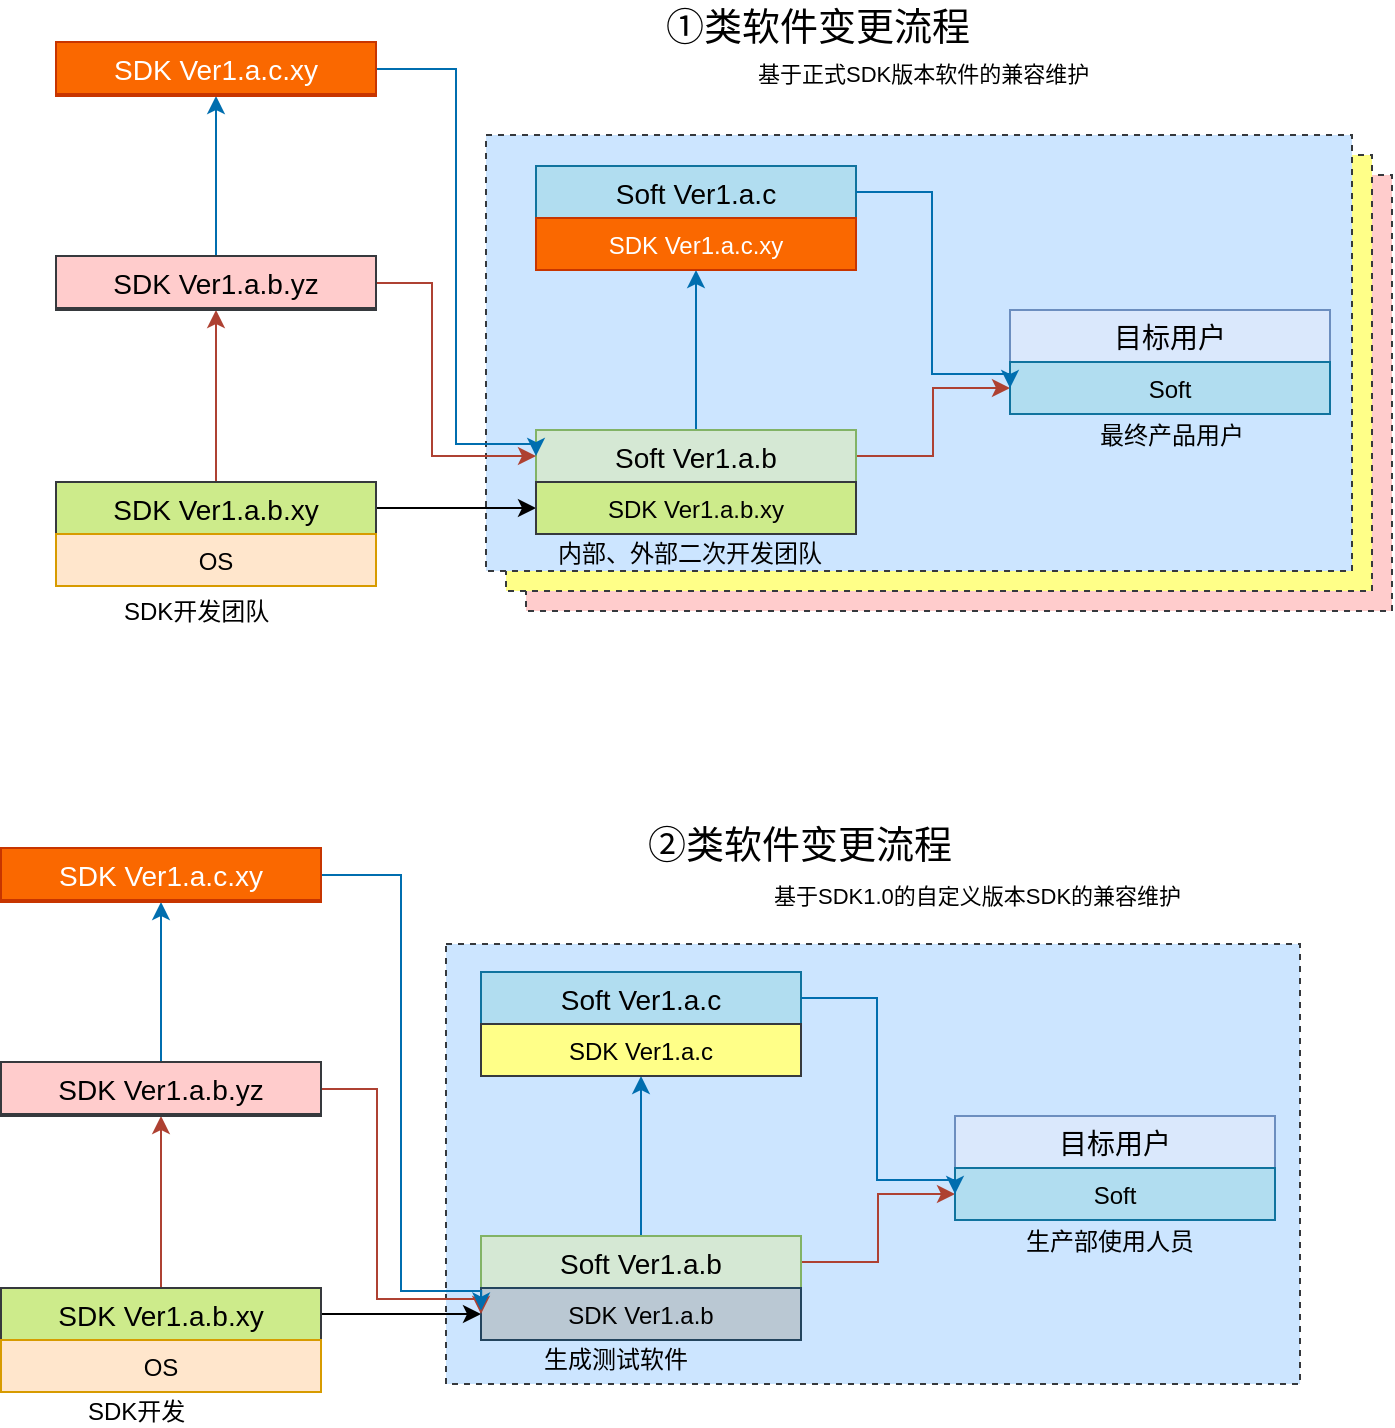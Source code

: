 <mxfile version="10.7.9" type="github"><diagram id="zvuAO9ksfxbcKZcyymv2" name="Page-1"><mxGraphModel dx="1361" dy="89" grid="0" gridSize="10" guides="1" tooltips="1" connect="1" arrows="1" fold="1" page="0" pageScale="1" pageWidth="827" pageHeight="1169" math="0" shadow="0"><root><mxCell id="0"/><mxCell id="1" parent="0"/><mxCell id="PGY1UrgTnMR5NRiZohNy-1" value="" style="rounded=0;whiteSpace=wrap;html=1;fontSize=19;align=center;dashed=1;fillColor=#ffcccc;strokeColor=#36393d;" vertex="1" parent="1"><mxGeometry x="-102" y="531.5" width="433" height="218" as="geometry"/></mxCell><mxCell id="PGY1UrgTnMR5NRiZohNy-2" value="" style="rounded=0;whiteSpace=wrap;html=1;fontSize=19;align=center;dashed=1;fillColor=#ffff88;strokeColor=#36393d;" vertex="1" parent="1"><mxGeometry x="-112" y="521.5" width="433" height="218" as="geometry"/></mxCell><mxCell id="PGY1UrgTnMR5NRiZohNy-3" value="" style="rounded=0;whiteSpace=wrap;html=1;fontSize=19;align=center;dashed=1;fillColor=#cce5ff;strokeColor=#36393d;" vertex="1" parent="1"><mxGeometry x="-122" y="511.5" width="433" height="218" as="geometry"/></mxCell><mxCell id="PGY1UrgTnMR5NRiZohNy-4" value="" style="rounded=0;whiteSpace=wrap;html=1;fontSize=19;align=center;dashed=1;fillColor=#cce5ff;strokeColor=#36393d;" vertex="1" parent="1"><mxGeometry x="-142" y="916" width="427" height="220" as="geometry"/></mxCell><mxCell id="PGY1UrgTnMR5NRiZohNy-5" style="edgeStyle=orthogonalEdgeStyle;rounded=0;orthogonalLoop=1;jettySize=auto;html=1;exitX=1;exitY=0.25;exitDx=0;exitDy=0;entryX=0;entryY=0.5;entryDx=0;entryDy=0;" edge="1" parent="1" source="PGY1UrgTnMR5NRiZohNy-7" target="PGY1UrgTnMR5NRiZohNy-11"><mxGeometry relative="1" as="geometry"/></mxCell><mxCell id="PGY1UrgTnMR5NRiZohNy-6" value="" style="edgeStyle=orthogonalEdgeStyle;rounded=0;orthogonalLoop=1;jettySize=auto;html=1;fillColor=#fad9d5;strokeColor=#ae4132;" edge="1" parent="1" source="PGY1UrgTnMR5NRiZohNy-7" target="PGY1UrgTnMR5NRiZohNy-19"><mxGeometry relative="1" as="geometry"/></mxCell><mxCell id="PGY1UrgTnMR5NRiZohNy-7" value="SDK Ver1.a.b.xy" style="swimlane;fontStyle=0;childLayout=stackLayout;horizontal=1;startSize=26;fillColor=#cdeb8b;horizontalStack=0;resizeParent=1;resizeParentMax=0;resizeLast=0;collapsible=1;marginBottom=0;swimlaneFillColor=#ffffff;align=center;fontSize=14;strokeColor=#36393d;" vertex="1" parent="1"><mxGeometry x="-337" y="685" width="160" height="52" as="geometry"/></mxCell><mxCell id="PGY1UrgTnMR5NRiZohNy-8" style="edgeStyle=orthogonalEdgeStyle;rounded=0;orthogonalLoop=1;jettySize=auto;html=1;exitX=1;exitY=0.25;exitDx=0;exitDy=0;fillColor=#fad9d5;strokeColor=#ae4132;" edge="1" parent="1" source="PGY1UrgTnMR5NRiZohNy-10" target="PGY1UrgTnMR5NRiZohNy-24"><mxGeometry relative="1" as="geometry"/></mxCell><mxCell id="PGY1UrgTnMR5NRiZohNy-9" value="" style="edgeStyle=orthogonalEdgeStyle;rounded=0;orthogonalLoop=1;jettySize=auto;html=1;fontSize=19;fillColor=#1ba1e2;strokeColor=#006EAF;" edge="1" parent="1" source="PGY1UrgTnMR5NRiZohNy-10" target="PGY1UrgTnMR5NRiZohNy-12"><mxGeometry relative="1" as="geometry"/></mxCell><mxCell id="PGY1UrgTnMR5NRiZohNy-10" value="Soft Ver1.a.b" style="swimlane;fontStyle=0;childLayout=stackLayout;horizontal=1;startSize=26;fillColor=#d5e8d4;horizontalStack=0;resizeParent=1;resizeParentMax=0;resizeLast=0;collapsible=1;marginBottom=0;swimlaneFillColor=#ffffff;align=center;fontSize=14;strokeColor=#82b366;" vertex="1" parent="1"><mxGeometry x="-97" y="659" width="160" height="52" as="geometry"/></mxCell><mxCell id="PGY1UrgTnMR5NRiZohNy-11" value="SDK Ver1.a.b.xy" style="text;strokeColor=#36393d;fillColor=#cdeb8b;spacingLeft=4;spacingRight=4;overflow=hidden;rotatable=0;points=[[0,0.5],[1,0.5]];portConstraint=eastwest;fontSize=12;align=center;" vertex="1" parent="PGY1UrgTnMR5NRiZohNy-10"><mxGeometry y="26" width="160" height="26" as="geometry"/></mxCell><mxCell id="PGY1UrgTnMR5NRiZohNy-12" value="Soft Ver1.a.c" style="swimlane;fontStyle=0;childLayout=stackLayout;horizontal=1;startSize=26;fillColor=#b1ddf0;horizontalStack=0;resizeParent=1;resizeParentMax=0;resizeLast=0;collapsible=1;marginBottom=0;swimlaneFillColor=#ffffff;align=center;fontSize=14;strokeColor=#10739e;" vertex="1" parent="1"><mxGeometry x="-97" y="527" width="160" height="52" as="geometry"/></mxCell><mxCell id="PGY1UrgTnMR5NRiZohNy-13" value="SDK Ver1.a.c.xy" style="text;strokeColor=#C73500;fillColor=#fa6800;spacingLeft=4;spacingRight=4;overflow=hidden;rotatable=0;points=[[0,0.5],[1,0.5]];portConstraint=eastwest;fontSize=12;align=center;fontColor=#ffffff;" vertex="1" parent="PGY1UrgTnMR5NRiZohNy-12"><mxGeometry y="26" width="160" height="26" as="geometry"/></mxCell><mxCell id="PGY1UrgTnMR5NRiZohNy-14" value="SDK开发团队" style="text;html=1;resizable=0;points=[];autosize=1;align=left;verticalAlign=top;spacingTop=-4;" vertex="1" parent="1"><mxGeometry x="-305.5" y="739.5" width="83" height="14" as="geometry"/></mxCell><mxCell id="PGY1UrgTnMR5NRiZohNy-15" value="最终产品用户" style="text;html=1;resizable=0;points=[];autosize=1;align=left;verticalAlign=top;spacingTop=-4;" vertex="1" parent="1"><mxGeometry x="182.5" y="652" width="82" height="14" as="geometry"/></mxCell><mxCell id="PGY1UrgTnMR5NRiZohNy-16" value="内部、外部二次开发团队" style="text;html=1;resizable=0;points=[];autosize=1;align=left;verticalAlign=top;spacingTop=-4;" vertex="1" parent="1"><mxGeometry x="-88" y="711" width="142" height="14" as="geometry"/></mxCell><mxCell id="PGY1UrgTnMR5NRiZohNy-17" style="edgeStyle=orthogonalEdgeStyle;rounded=0;orthogonalLoop=1;jettySize=auto;html=1;exitX=1;exitY=0.5;exitDx=0;exitDy=0;entryX=0;entryY=0.25;entryDx=0;entryDy=0;fillColor=#fad9d5;strokeColor=#ae4132;" edge="1" parent="1" source="PGY1UrgTnMR5NRiZohNy-19" target="PGY1UrgTnMR5NRiZohNy-10"><mxGeometry relative="1" as="geometry"><mxPoint x="-103.667" y="585.167" as="targetPoint"/><Array as="points"><mxPoint x="-149" y="586"/><mxPoint x="-149" y="672"/></Array></mxGeometry></mxCell><mxCell id="PGY1UrgTnMR5NRiZohNy-18" value="" style="edgeStyle=orthogonalEdgeStyle;rounded=0;orthogonalLoop=1;jettySize=auto;html=1;fontSize=19;fillColor=#1ba1e2;strokeColor=#006EAF;" edge="1" parent="1" source="PGY1UrgTnMR5NRiZohNy-19" target="PGY1UrgTnMR5NRiZohNy-21"><mxGeometry relative="1" as="geometry"/></mxCell><mxCell id="PGY1UrgTnMR5NRiZohNy-19" value="SDK Ver1.a.b.yz" style="swimlane;fontStyle=0;childLayout=stackLayout;horizontal=1;startSize=26;fillColor=#ffcccc;horizontalStack=0;resizeParent=1;resizeParentMax=0;resizeLast=0;collapsible=1;marginBottom=0;swimlaneFillColor=#ffffff;align=center;fontSize=14;strokeColor=#36393d;" vertex="1" parent="1"><mxGeometry x="-337" y="572" width="160" height="27" as="geometry"/></mxCell><mxCell id="PGY1UrgTnMR5NRiZohNy-20" value="" style="edgeStyle=orthogonalEdgeStyle;rounded=0;orthogonalLoop=1;jettySize=auto;html=1;fontSize=19;entryX=0;entryY=0.25;entryDx=0;entryDy=0;fillColor=#1ba1e2;strokeColor=#006EAF;" edge="1" parent="1" source="PGY1UrgTnMR5NRiZohNy-21" target="PGY1UrgTnMR5NRiZohNy-10"><mxGeometry relative="1" as="geometry"><mxPoint x="-97" y="478.5" as="targetPoint"/><Array as="points"><mxPoint x="-137" y="478"/><mxPoint x="-137" y="666"/><mxPoint x="-97" y="666"/></Array></mxGeometry></mxCell><mxCell id="PGY1UrgTnMR5NRiZohNy-21" value="SDK Ver1.a.c.xy" style="swimlane;fontStyle=0;childLayout=stackLayout;horizontal=1;startSize=26;fillColor=#fa6800;horizontalStack=0;resizeParent=1;resizeParentMax=0;resizeLast=0;collapsible=1;marginBottom=0;swimlaneFillColor=#ffffff;align=center;fontSize=14;strokeColor=#C73500;fontColor=#ffffff;" vertex="1" parent="1"><mxGeometry x="-337" y="465" width="160" height="27" as="geometry"/></mxCell><mxCell id="PGY1UrgTnMR5NRiZohNy-22" value="OS" style="text;strokeColor=#d79b00;fillColor=#ffe6cc;spacingLeft=4;spacingRight=4;overflow=hidden;rotatable=0;points=[[0,0.5],[1,0.5]];portConstraint=eastwest;fontSize=12;align=center;" vertex="1" parent="1"><mxGeometry x="-337" y="711" width="160" height="26" as="geometry"/></mxCell><mxCell id="PGY1UrgTnMR5NRiZohNy-23" value="目标用户" style="swimlane;fontStyle=0;childLayout=stackLayout;horizontal=1;startSize=26;fillColor=#dae8fc;horizontalStack=0;resizeParent=1;resizeParentMax=0;resizeLast=0;collapsible=1;marginBottom=0;swimlaneFillColor=#ffffff;align=center;fontSize=14;strokeColor=#6c8ebf;" vertex="1" parent="1"><mxGeometry x="140" y="599" width="160" height="52" as="geometry"/></mxCell><mxCell id="PGY1UrgTnMR5NRiZohNy-24" value="Soft" style="text;strokeColor=#10739e;fillColor=#b1ddf0;spacingLeft=4;spacingRight=4;overflow=hidden;rotatable=0;points=[[0,0.5],[1,0.5]];portConstraint=eastwest;fontSize=12;align=center;" vertex="1" parent="PGY1UrgTnMR5NRiZohNy-23"><mxGeometry y="26" width="160" height="26" as="geometry"/></mxCell><mxCell id="PGY1UrgTnMR5NRiZohNy-25" value="①类软件变更流程" style="text;html=1;resizable=0;points=[];autosize=1;align=left;verticalAlign=top;spacingTop=-4;fontSize=19;" vertex="1" parent="1"><mxGeometry x="-34" y="444" width="162" height="23" as="geometry"/></mxCell><mxCell id="PGY1UrgTnMR5NRiZohNy-26" style="edgeStyle=orthogonalEdgeStyle;rounded=0;orthogonalLoop=1;jettySize=auto;html=1;exitX=1;exitY=0.25;exitDx=0;exitDy=0;fontSize=19;fillColor=#1ba1e2;strokeColor=#006EAF;entryX=0;entryY=0.5;entryDx=0;entryDy=0;" edge="1" parent="1" source="PGY1UrgTnMR5NRiZohNy-12" target="PGY1UrgTnMR5NRiZohNy-24"><mxGeometry relative="1" as="geometry"><Array as="points"><mxPoint x="101" y="540"/><mxPoint x="101" y="631"/><mxPoint x="140" y="631"/></Array></mxGeometry></mxCell><mxCell id="PGY1UrgTnMR5NRiZohNy-27" style="edgeStyle=orthogonalEdgeStyle;rounded=0;orthogonalLoop=1;jettySize=auto;html=1;exitX=1;exitY=0.25;exitDx=0;exitDy=0;entryX=0;entryY=0.5;entryDx=0;entryDy=0;" edge="1" parent="1" source="PGY1UrgTnMR5NRiZohNy-29" target="PGY1UrgTnMR5NRiZohNy-33"><mxGeometry relative="1" as="geometry"/></mxCell><mxCell id="PGY1UrgTnMR5NRiZohNy-28" value="" style="edgeStyle=orthogonalEdgeStyle;rounded=0;orthogonalLoop=1;jettySize=auto;html=1;fillColor=#fad9d5;strokeColor=#ae4132;" edge="1" parent="1" source="PGY1UrgTnMR5NRiZohNy-29" target="PGY1UrgTnMR5NRiZohNy-40"><mxGeometry relative="1" as="geometry"/></mxCell><mxCell id="PGY1UrgTnMR5NRiZohNy-29" value="SDK Ver1.a.b.xy" style="swimlane;fontStyle=0;childLayout=stackLayout;horizontal=1;startSize=26;fillColor=#cdeb8b;horizontalStack=0;resizeParent=1;resizeParentMax=0;resizeLast=0;collapsible=1;marginBottom=0;swimlaneFillColor=#ffffff;align=center;fontSize=14;strokeColor=#36393d;" vertex="1" parent="1"><mxGeometry x="-364.5" y="1088" width="160" height="52" as="geometry"/></mxCell><mxCell id="PGY1UrgTnMR5NRiZohNy-30" style="edgeStyle=orthogonalEdgeStyle;rounded=0;orthogonalLoop=1;jettySize=auto;html=1;exitX=1;exitY=0.25;exitDx=0;exitDy=0;fillColor=#fad9d5;strokeColor=#ae4132;" edge="1" parent="1" source="PGY1UrgTnMR5NRiZohNy-32" target="PGY1UrgTnMR5NRiZohNy-45"><mxGeometry relative="1" as="geometry"/></mxCell><mxCell id="PGY1UrgTnMR5NRiZohNy-31" value="" style="edgeStyle=orthogonalEdgeStyle;rounded=0;orthogonalLoop=1;jettySize=auto;html=1;fontSize=19;fillColor=#1ba1e2;strokeColor=#006EAF;" edge="1" parent="1" source="PGY1UrgTnMR5NRiZohNy-32" target="PGY1UrgTnMR5NRiZohNy-34"><mxGeometry relative="1" as="geometry"/></mxCell><mxCell id="PGY1UrgTnMR5NRiZohNy-32" value="Soft Ver1.a.b" style="swimlane;fontStyle=0;childLayout=stackLayout;horizontal=1;startSize=26;fillColor=#d5e8d4;horizontalStack=0;resizeParent=1;resizeParentMax=0;resizeLast=0;collapsible=1;marginBottom=0;swimlaneFillColor=#ffffff;align=center;fontSize=14;strokeColor=#82b366;" vertex="1" parent="1"><mxGeometry x="-124.5" y="1062" width="160" height="52" as="geometry"/></mxCell><mxCell id="PGY1UrgTnMR5NRiZohNy-33" value="SDK Ver1.a.b" style="text;strokeColor=#23445d;fillColor=#bac8d3;spacingLeft=4;spacingRight=4;overflow=hidden;rotatable=0;points=[[0,0.5],[1,0.5]];portConstraint=eastwest;fontSize=12;align=center;" vertex="1" parent="PGY1UrgTnMR5NRiZohNy-32"><mxGeometry y="26" width="160" height="26" as="geometry"/></mxCell><mxCell id="PGY1UrgTnMR5NRiZohNy-34" value="Soft Ver1.a.c" style="swimlane;fontStyle=0;childLayout=stackLayout;horizontal=1;startSize=26;fillColor=#b1ddf0;horizontalStack=0;resizeParent=1;resizeParentMax=0;resizeLast=0;collapsible=1;marginBottom=0;swimlaneFillColor=#ffffff;align=center;fontSize=14;strokeColor=#10739e;" vertex="1" parent="1"><mxGeometry x="-124.5" y="930" width="160" height="52" as="geometry"/></mxCell><mxCell id="PGY1UrgTnMR5NRiZohNy-35" value="SDK Ver1.a.c" style="text;strokeColor=#36393d;fillColor=#ffff88;spacingLeft=4;spacingRight=4;overflow=hidden;rotatable=0;points=[[0,0.5],[1,0.5]];portConstraint=eastwest;fontSize=12;align=center;" vertex="1" parent="PGY1UrgTnMR5NRiZohNy-34"><mxGeometry y="26" width="160" height="26" as="geometry"/></mxCell><mxCell id="PGY1UrgTnMR5NRiZohNy-36" value="生产部使用人员" style="text;html=1;resizable=0;points=[];autosize=1;align=left;verticalAlign=top;spacingTop=-4;" vertex="1" parent="1"><mxGeometry x="145.5" y="1055" width="94" height="14" as="geometry"/></mxCell><mxCell id="PGY1UrgTnMR5NRiZohNy-37" value="生成测试软件" style="text;html=1;resizable=0;points=[];autosize=1;align=left;verticalAlign=top;spacingTop=-4;" vertex="1" parent="1"><mxGeometry x="-95.5" y="1114" width="82" height="14" as="geometry"/></mxCell><mxCell id="PGY1UrgTnMR5NRiZohNy-38" style="edgeStyle=orthogonalEdgeStyle;rounded=0;orthogonalLoop=1;jettySize=auto;html=1;exitX=1;exitY=0.5;exitDx=0;exitDy=0;entryX=0;entryY=0.5;entryDx=0;entryDy=0;fillColor=#fad9d5;strokeColor=#ae4132;" edge="1" parent="1" source="PGY1UrgTnMR5NRiZohNy-40" target="PGY1UrgTnMR5NRiZohNy-33"><mxGeometry relative="1" as="geometry"><mxPoint x="-131.167" y="988.167" as="targetPoint"/><Array as="points"><mxPoint x="-176.5" y="988.5"/><mxPoint x="-176.5" y="1093.5"/><mxPoint x="-124.5" y="1093.5"/></Array></mxGeometry></mxCell><mxCell id="PGY1UrgTnMR5NRiZohNy-39" value="" style="edgeStyle=orthogonalEdgeStyle;rounded=0;orthogonalLoop=1;jettySize=auto;html=1;fontSize=19;fillColor=#1ba1e2;strokeColor=#006EAF;" edge="1" parent="1" source="PGY1UrgTnMR5NRiZohNy-40" target="PGY1UrgTnMR5NRiZohNy-42"><mxGeometry relative="1" as="geometry"/></mxCell><mxCell id="PGY1UrgTnMR5NRiZohNy-40" value="SDK Ver1.a.b.yz" style="swimlane;fontStyle=0;childLayout=stackLayout;horizontal=1;startSize=26;fillColor=#ffcccc;horizontalStack=0;resizeParent=1;resizeParentMax=0;resizeLast=0;collapsible=1;marginBottom=0;swimlaneFillColor=#ffffff;align=center;fontSize=14;strokeColor=#36393d;" vertex="1" parent="1"><mxGeometry x="-364.5" y="975" width="160" height="27" as="geometry"/></mxCell><mxCell id="PGY1UrgTnMR5NRiZohNy-41" value="" style="edgeStyle=orthogonalEdgeStyle;rounded=0;orthogonalLoop=1;jettySize=auto;html=1;fontSize=19;fillColor=#1ba1e2;strokeColor=#006EAF;" edge="1" parent="1" source="PGY1UrgTnMR5NRiZohNy-42"><mxGeometry relative="1" as="geometry"><mxPoint x="-124.448" y="1099.276" as="targetPoint"/><Array as="points"><mxPoint x="-164.5" y="881.5"/><mxPoint x="-164.5" y="1089.5"/><mxPoint x="-124.5" y="1089.5"/></Array></mxGeometry></mxCell><mxCell id="PGY1UrgTnMR5NRiZohNy-42" value="SDK Ver1.a.c.xy" style="swimlane;fontStyle=0;childLayout=stackLayout;horizontal=1;startSize=26;fillColor=#fa6800;horizontalStack=0;resizeParent=1;resizeParentMax=0;resizeLast=0;collapsible=1;marginBottom=0;swimlaneFillColor=#ffffff;align=center;fontSize=14;strokeColor=#C73500;fontColor=#ffffff;" vertex="1" parent="1"><mxGeometry x="-364.5" y="868" width="160" height="27" as="geometry"/></mxCell><mxCell id="PGY1UrgTnMR5NRiZohNy-43" value="OS" style="text;strokeColor=#d79b00;fillColor=#ffe6cc;spacingLeft=4;spacingRight=4;overflow=hidden;rotatable=0;points=[[0,0.5],[1,0.5]];portConstraint=eastwest;fontSize=12;align=center;" vertex="1" parent="1"><mxGeometry x="-364.5" y="1114" width="160" height="26" as="geometry"/></mxCell><mxCell id="PGY1UrgTnMR5NRiZohNy-44" value="目标用户" style="swimlane;fontStyle=0;childLayout=stackLayout;horizontal=1;startSize=26;fillColor=#dae8fc;horizontalStack=0;resizeParent=1;resizeParentMax=0;resizeLast=0;collapsible=1;marginBottom=0;swimlaneFillColor=#ffffff;align=center;fontSize=14;strokeColor=#6c8ebf;" vertex="1" parent="1"><mxGeometry x="112.5" y="1002" width="160" height="52" as="geometry"/></mxCell><mxCell id="PGY1UrgTnMR5NRiZohNy-45" value="Soft" style="text;strokeColor=#10739e;fillColor=#b1ddf0;spacingLeft=4;spacingRight=4;overflow=hidden;rotatable=0;points=[[0,0.5],[1,0.5]];portConstraint=eastwest;fontSize=12;align=center;" vertex="1" parent="PGY1UrgTnMR5NRiZohNy-44"><mxGeometry y="26" width="160" height="26" as="geometry"/></mxCell><mxCell id="PGY1UrgTnMR5NRiZohNy-46" value="②类软件变更流程" style="text;html=1;resizable=0;points=[];autosize=1;align=left;verticalAlign=top;spacingTop=-4;fontSize=19;" vertex="1" parent="1"><mxGeometry x="-43" y="852.5" width="162" height="23" as="geometry"/></mxCell><mxCell id="PGY1UrgTnMR5NRiZohNy-47" style="edgeStyle=orthogonalEdgeStyle;rounded=0;orthogonalLoop=1;jettySize=auto;html=1;exitX=1;exitY=0.25;exitDx=0;exitDy=0;fontSize=19;fillColor=#1ba1e2;strokeColor=#006EAF;entryX=0;entryY=0.5;entryDx=0;entryDy=0;" edge="1" parent="1" source="PGY1UrgTnMR5NRiZohNy-34" target="PGY1UrgTnMR5NRiZohNy-45"><mxGeometry relative="1" as="geometry"><Array as="points"><mxPoint x="73.5" y="943"/><mxPoint x="73.5" y="1034"/><mxPoint x="112.5" y="1034"/></Array></mxGeometry></mxCell><mxCell id="PGY1UrgTnMR5NRiZohNy-48" value="SDK开发" style="text;html=1;resizable=0;points=[];autosize=1;align=left;verticalAlign=top;spacingTop=-4;" vertex="1" parent="1"><mxGeometry x="-323" y="1140" width="59" height="14" as="geometry"/></mxCell><mxCell id="PGY1UrgTnMR5NRiZohNy-49" value="&lt;font style=&quot;font-size: 11px&quot;&gt;基于SDK1.0的自定义版本SDK的兼容维护&lt;/font&gt;" style="text;html=1;resizable=0;points=[];autosize=1;align=left;verticalAlign=top;spacingTop=-4;fontSize=19;" vertex="1" parent="1"><mxGeometry x="20" y="875.5" width="233" height="25" as="geometry"/></mxCell><mxCell id="PGY1UrgTnMR5NRiZohNy-50" value="&lt;font style=&quot;font-size: 11px&quot;&gt;基于正式SDK版本软件的兼容维护&lt;/font&gt;" style="text;html=1;resizable=0;points=[];autosize=1;align=left;verticalAlign=top;spacingTop=-4;fontSize=19;" vertex="1" parent="1"><mxGeometry x="11.5" y="465" width="191" height="25" as="geometry"/></mxCell></root></mxGraphModel></diagram></mxfile>
